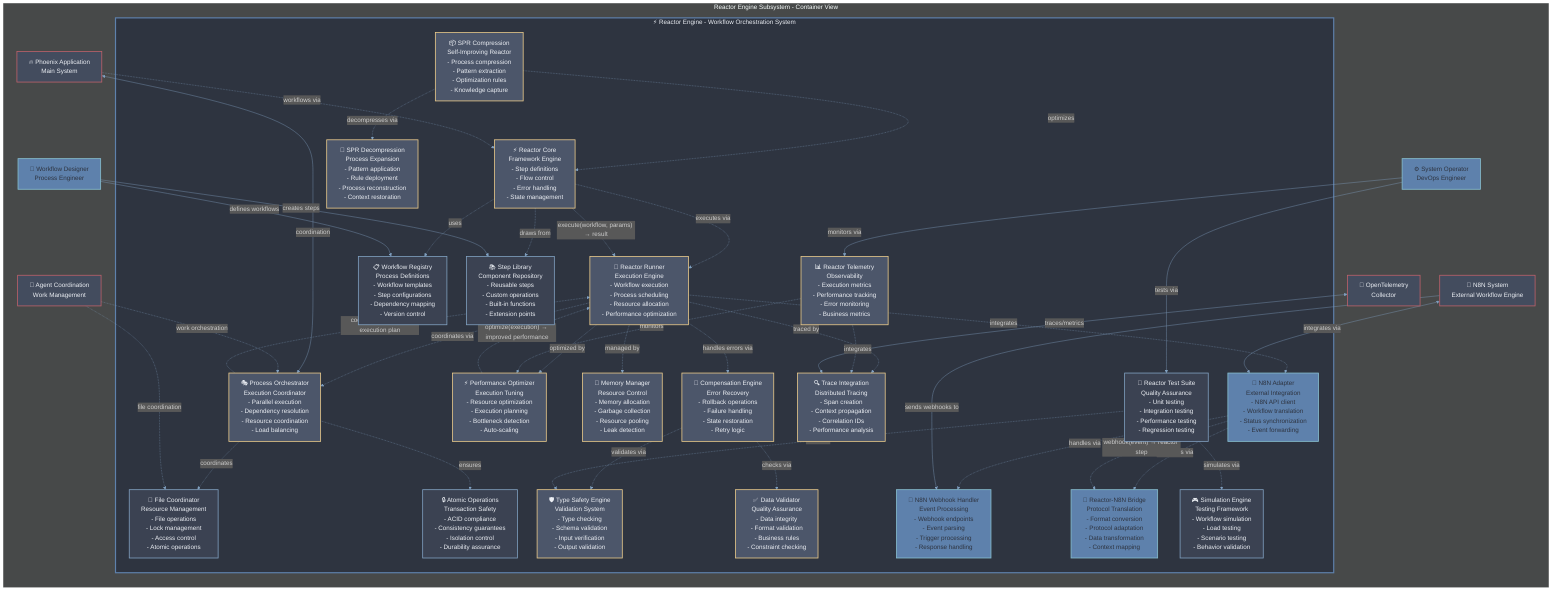 %%{init: {"theme": "dark", "themeVariables": {"primaryColor": "#4C566A", "primaryTextColor": "#fff", "primaryBorderColor": "#5E81AC", "lineColor": "#81A1C1"}}}%%
graph TB
    subgraph "Reactor Engine Subsystem - Container View"
        direction TB
        
        %% External Systems and Users
        WORKFLOW_DESIGNER[👤 Workflow Designer<br/>Process Engineer]
        SYSTEM_OPERATOR[⚙️ System Operator<br/>DevOps Engineer]
        N8N_SYSTEM[🔄 N8N System<br/>External Workflow Engine]
        PHOENIX_APP[🔥 Phoenix Application<br/>Main System]
        AGENT_COORD[🎯 Agent Coordination<br/>Work Management]
        OTEL_COLLECTOR[📡 OpenTelemetry<br/>Collector]
        
        %% Reactor Engine Container Boundary
        subgraph REACTOR_SYSTEM["⚡ Reactor Engine - Workflow Orchestration System"]
            direction TB
            
            %% Core Reactor Framework
            REACTOR_CORE[⚡ Reactor Core<br/>Framework Engine<br/>- Step definitions<br/>- Flow control<br/>- Error handling<br/>- State management]
            
            REACTOR_RUNNER[🏃 Reactor Runner<br/>Execution Engine<br/>- Workflow execution<br/>- Process scheduling<br/>- Resource allocation<br/>- Performance optimization]
            
            %% Workflow Definition and Management
            WORKFLOW_REGISTRY[📋 Workflow Registry<br/>Process Definitions<br/>- Workflow templates<br/>- Step configurations<br/>- Dependency mapping<br/>- Version control]
            
            STEP_LIBRARY[📚 Step Library<br/>Component Repository<br/>- Reusable steps<br/>- Custom operations<br/>- Built-in functions<br/>- Extension points]
            
            %% Execution and Coordination
            PROCESS_ORCHESTRATOR[🎭 Process Orchestrator<br/>Execution Coordinator<br/>- Parallel execution<br/>- Dependency resolution<br/>- Resource coordination<br/>- Load balancing]
            
            COMPENSATION_ENGINE[🔄 Compensation Engine<br/>Error Recovery<br/>- Rollback operations<br/>- Failure handling<br/>- State restoration<br/>- Retry logic]
            
            %% N8N Integration Layer
            N8N_ADAPTER[🔄 N8N Adapter<br/>External Integration<br/>- N8N API client<br/>- Workflow translation<br/>- Status synchronization<br/>- Event forwarding]
            
            N8N_WEBHOOK_HANDLER[📡 N8N Webhook Handler<br/>Event Processing<br/>- Webhook endpoints<br/>- Event parsing<br/>- Trigger processing<br/>- Response handling]
            
            REACTOR_N8N_BRIDGE[🌉 Reactor-N8N Bridge<br/>Protocol Translation<br/>- Format conversion<br/>- Protocol adaptation<br/>- Data transformation<br/>- Context mapping]
            
            %% File Coordination System
            FILE_COORDINATOR[📁 File Coordinator<br/>Resource Management<br/>- File operations<br/>- Lock management<br/>- Access control<br/>- Atomic operations]
            
            ATOMIC_OPERATIONS[🔒 Atomic Operations<br/>Transaction Safety<br/>- ACID compliance<br/>- Consistency guarantees<br/>- Isolation control<br/>- Durability assurance]
            
            %% Performance and Optimization
            PERFORMANCE_OPTIMIZER[⚡ Performance Optimizer<br/>Execution Tuning<br/>- Resource optimization<br/>- Execution planning<br/>- Bottleneck detection<br/>- Auto-scaling]
            
            MEMORY_MANAGER[💾 Memory Manager<br/>Resource Control<br/>- Memory allocation<br/>- Garbage collection<br/>- Resource pooling<br/>- Leak detection]
            
            %% Type Safety and Validation
            TYPE_SAFETY_ENGINE[🛡️ Type Safety Engine<br/>Validation System<br/>- Type checking<br/>- Schema validation<br/>- Input verification<br/>- Output validation]
            
            DATA_VALIDATOR[✅ Data Validator<br/>Quality Assurance<br/>- Data integrity<br/>- Format validation<br/>- Business rules<br/>- Constraint checking]
            
            %% Telemetry and Monitoring
            REACTOR_TELEMETRY[📊 Reactor Telemetry<br/>Observability<br/>- Execution metrics<br/>- Performance tracking<br/>- Error monitoring<br/>- Business metrics]
            
            TRACE_INTEGRATION[🔍 Trace Integration<br/>Distributed Tracing<br/>- Span creation<br/>- Context propagation<br/>- Correlation IDs<br/>- Performance analysis]
            
            %% Testing and Validation
            REACTOR_TEST_SUITE[🧪 Reactor Test Suite<br/>Quality Assurance<br/>- Unit testing<br/>- Integration testing<br/>- Performance testing<br/>- Regression testing]
            
            SIMULATION_ENGINE[🎮 Simulation Engine<br/>Testing Framework<br/>- Workflow simulation<br/>- Load testing<br/>- Scenario testing<br/>- Behavior validation]
            
            %% SPR Pipeline Integration
            SPR_COMPRESSION[📦 SPR Compression<br/>Self-Improving Reactor<br/>- Process compression<br/>- Pattern extraction<br/>- Optimization rules<br/>- Knowledge capture]
            
            SPR_DECOMPRESSION[📂 SPR Decompression<br/>Process Expansion<br/>- Pattern application<br/>- Rule deployment<br/>- Process reconstruction<br/>- Context restoration]
            
            %% Internal Relationships
            REACTOR_CORE -.->|executes via| REACTOR_RUNNER
            REACTOR_CORE -.->|uses| WORKFLOW_REGISTRY
            REACTOR_CORE -.->|draws from| STEP_LIBRARY
            
            REACTOR_RUNNER -.->|coordinates via| PROCESS_ORCHESTRATOR
            REACTOR_RUNNER -.->|handles errors via| COMPENSATION_ENGINE
            REACTOR_RUNNER -.->|optimized by| PERFORMANCE_OPTIMIZER
            REACTOR_RUNNER -.->|managed by| MEMORY_MANAGER
            
            PROCESS_ORCHESTRATOR -.->|coordinates| FILE_COORDINATOR
            PROCESS_ORCHESTRATOR -.->|ensures| ATOMIC_OPERATIONS
            
            COMPENSATION_ENGINE -.->|validates via| TYPE_SAFETY_ENGINE
            COMPENSATION_ENGINE -.->|checks via| DATA_VALIDATOR
            
            N8N_ADAPTER -.->|handles via| N8N_WEBHOOK_HANDLER
            N8N_ADAPTER -.->|translates via| REACTOR_N8N_BRIDGE
            
            REACTOR_RUNNER -.->|integrates| N8N_ADAPTER
            REACTOR_RUNNER -.->|traced by| TRACE_INTEGRATION
            
            REACTOR_TELEMETRY -.->|integrates| TRACE_INTEGRATION
            REACTOR_TELEMETRY -.->|monitors| PERFORMANCE_OPTIMIZER
            
            REACTOR_TEST_SUITE -.->|simulates via| SIMULATION_ENGINE
            REACTOR_TEST_SUITE -.->|validates| TYPE_SAFETY_ENGINE
            
            SPR_COMPRESSION -.->|decompresses via| SPR_DECOMPRESSION
            SPR_COMPRESSION -.->|optimizes| REACTOR_CORE
        end
        
        %% External Connections
        WORKFLOW_DESIGNER -->|defines workflows| WORKFLOW_REGISTRY
        WORKFLOW_DESIGNER -->|creates steps| STEP_LIBRARY
        
        SYSTEM_OPERATOR -->|monitors via| REACTOR_TELEMETRY
        SYSTEM_OPERATOR -->|tests via| REACTOR_TEST_SUITE
        
        N8N_SYSTEM <-->|integrates via| N8N_ADAPTER
        N8N_SYSTEM -->|sends webhooks to| N8N_WEBHOOK_HANDLER
        
        PHOENIX_APP -.->|workflows via| REACTOR_CORE
        PHOENIX_APP <-->|coordination| PROCESS_ORCHESTRATOR
        
        AGENT_COORD -.->|work orchestration| PROCESS_ORCHESTRATOR
        AGENT_COORD -.->|file coordination| FILE_COORDINATOR
        
        OTEL_COLLECTOR <-->|traces/metrics| TRACE_INTEGRATION
        
        %% Data Flow Annotations
        REACTOR_CORE -.->|"execute(workflow, params) → result"| REACTOR_RUNNER
        PROCESS_ORCHESTRATOR -.->|"coordinate(steps) → execution plan"| REACTOR_RUNNER
        N8N_ADAPTER -.->|"webhook(event) → reactor step"| REACTOR_N8N_BRIDGE
        PERFORMANCE_OPTIMIZER -.->|"optimize(execution) → improved performance"| REACTOR_RUNNER
    end

    %% Styling
    classDef container fill:#3B4252,stroke:#81A1C1,stroke-width:2px,color:#ECEFF4
    classDef coreContainer fill:#4C566A,stroke:#EBCB8B,stroke-width:2px,color:#ECEFF4
    classDef integrationContainer fill:#5E81AC,stroke:#88C0D0,stroke-width:2px,color:#2E3440
    classDef external fill:#434C5E,stroke:#BF616A,stroke-width:2px,color:#ECEFF4
    classDef user fill:#5E81AC,stroke:#88C0D0,stroke-width:2px,color:#2E3440
    classDef systemBoundary fill:#2E3440,stroke:#5E81AC,stroke-width:3px,color:#ECEFF4
    
    class REACTOR_SYSTEM systemBoundary
    class REACTOR_CORE,REACTOR_RUNNER,PROCESS_ORCHESTRATOR,COMPENSATION_ENGINE,PERFORMANCE_OPTIMIZER,MEMORY_MANAGER,TYPE_SAFETY_ENGINE,DATA_VALIDATOR,REACTOR_TELEMETRY,TRACE_INTEGRATION,SPR_COMPRESSION,SPR_DECOMPRESSION coreContainer
    class WORKFLOW_REGISTRY,STEP_LIBRARY,FILE_COORDINATOR,ATOMIC_OPERATIONS,REACTOR_TEST_SUITE,SIMULATION_ENGINE container
    class N8N_ADAPTER,N8N_WEBHOOK_HANDLER,REACTOR_N8N_BRIDGE integrationContainer
    class N8N_SYSTEM,PHOENIX_APP,AGENT_COORD,OTEL_COLLECTOR external
    class WORKFLOW_DESIGNER,SYSTEM_OPERATOR user